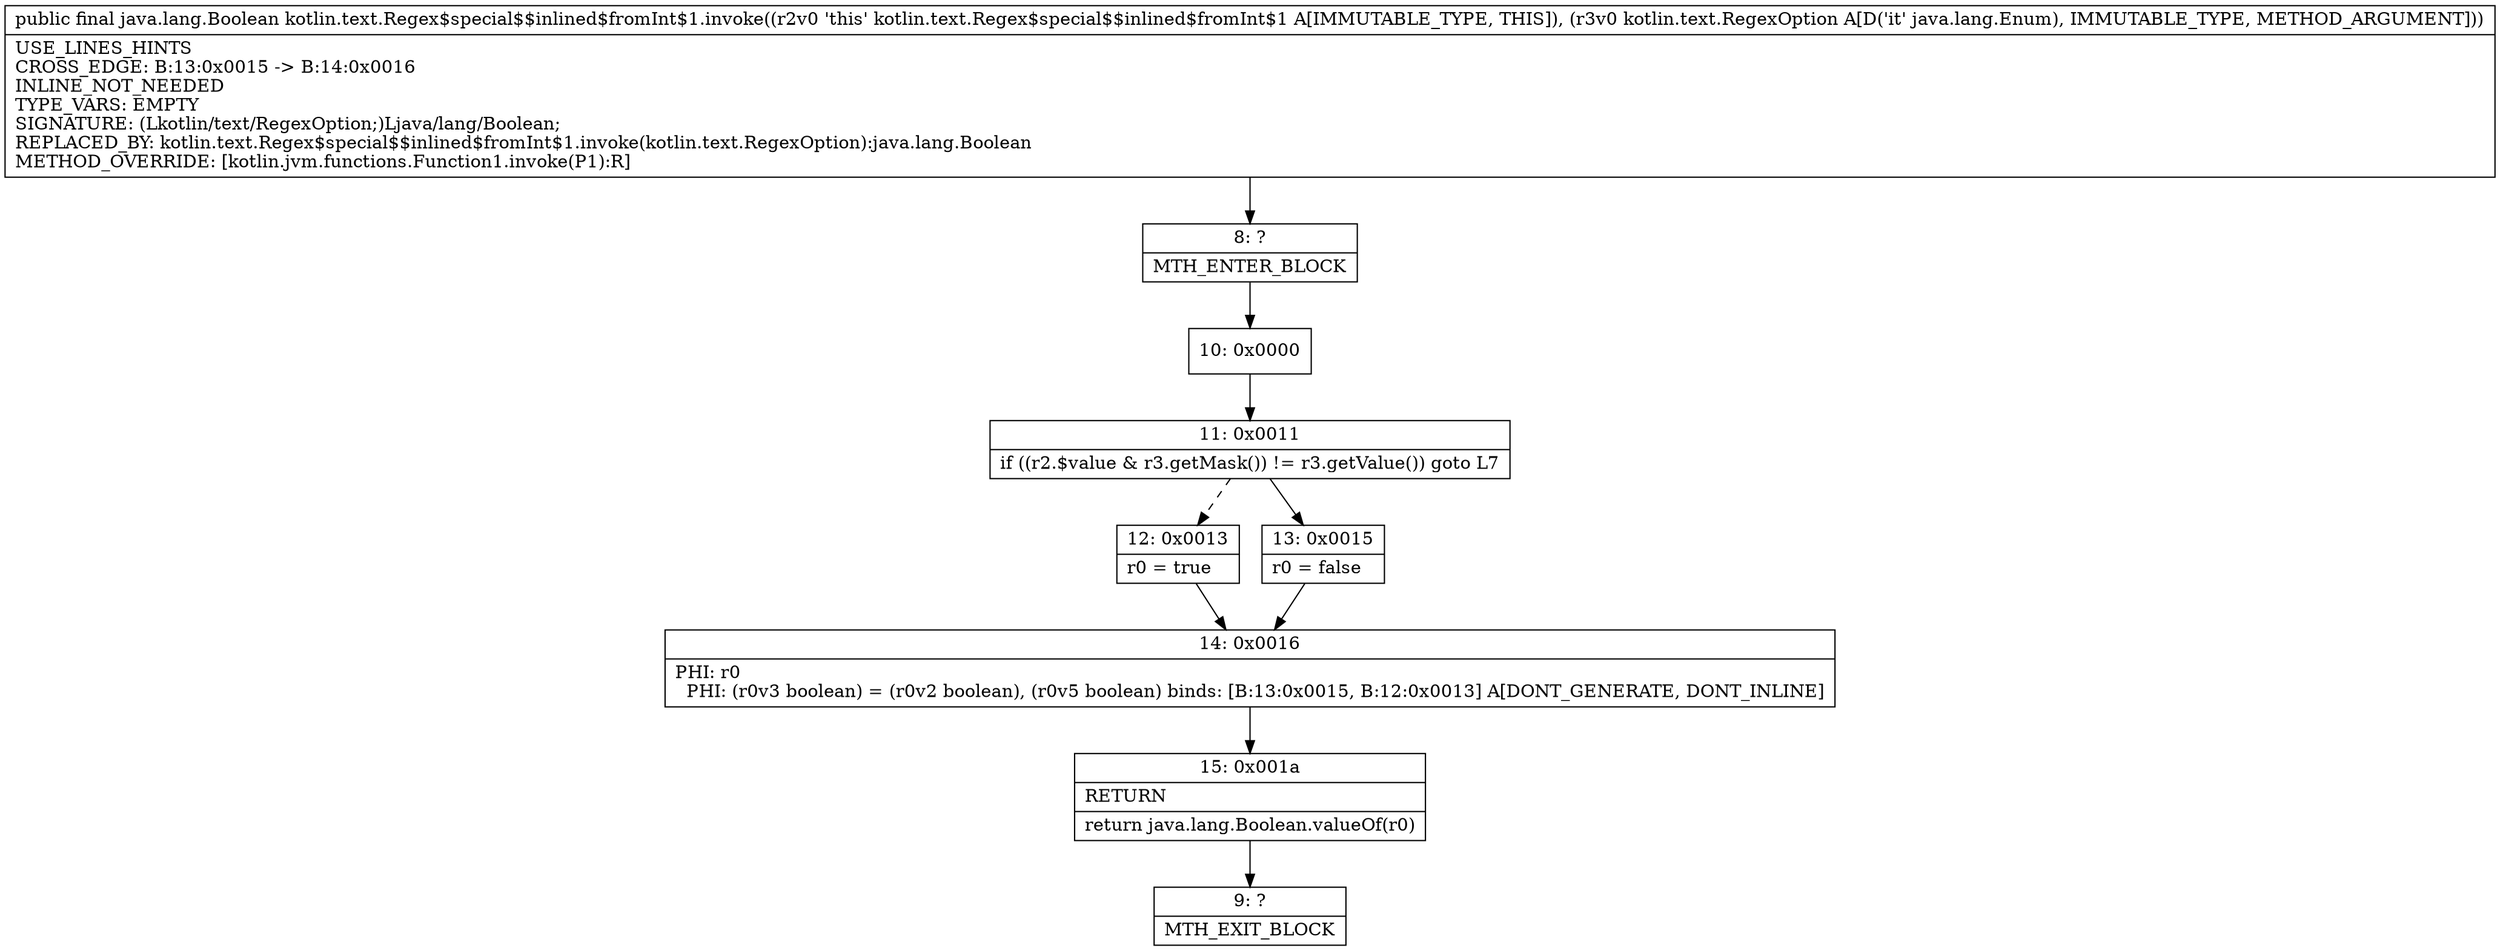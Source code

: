 digraph "CFG forkotlin.text.Regex$special$$inlined$fromInt$1.invoke(Ljava\/lang\/Enum;)Ljava\/lang\/Boolean;" {
Node_8 [shape=record,label="{8\:\ ?|MTH_ENTER_BLOCK\l}"];
Node_10 [shape=record,label="{10\:\ 0x0000}"];
Node_11 [shape=record,label="{11\:\ 0x0011|if ((r2.$value & r3.getMask()) != r3.getValue()) goto L7\l}"];
Node_12 [shape=record,label="{12\:\ 0x0013|r0 = true\l}"];
Node_14 [shape=record,label="{14\:\ 0x0016|PHI: r0 \l  PHI: (r0v3 boolean) = (r0v2 boolean), (r0v5 boolean) binds: [B:13:0x0015, B:12:0x0013] A[DONT_GENERATE, DONT_INLINE]\l}"];
Node_15 [shape=record,label="{15\:\ 0x001a|RETURN\l|return java.lang.Boolean.valueOf(r0)\l}"];
Node_9 [shape=record,label="{9\:\ ?|MTH_EXIT_BLOCK\l}"];
Node_13 [shape=record,label="{13\:\ 0x0015|r0 = false\l}"];
MethodNode[shape=record,label="{public final java.lang.Boolean kotlin.text.Regex$special$$inlined$fromInt$1.invoke((r2v0 'this' kotlin.text.Regex$special$$inlined$fromInt$1 A[IMMUTABLE_TYPE, THIS]), (r3v0 kotlin.text.RegexOption A[D('it' java.lang.Enum), IMMUTABLE_TYPE, METHOD_ARGUMENT]))  | USE_LINES_HINTS\lCROSS_EDGE: B:13:0x0015 \-\> B:14:0x0016\lINLINE_NOT_NEEDED\lTYPE_VARS: EMPTY\lSIGNATURE: (Lkotlin\/text\/RegexOption;)Ljava\/lang\/Boolean;\lREPLACED_BY: kotlin.text.Regex$special$$inlined$fromInt$1.invoke(kotlin.text.RegexOption):java.lang.Boolean\lMETHOD_OVERRIDE: [kotlin.jvm.functions.Function1.invoke(P1):R]\l}"];
MethodNode -> Node_8;Node_8 -> Node_10;
Node_10 -> Node_11;
Node_11 -> Node_12[style=dashed];
Node_11 -> Node_13;
Node_12 -> Node_14;
Node_14 -> Node_15;
Node_15 -> Node_9;
Node_13 -> Node_14;
}

